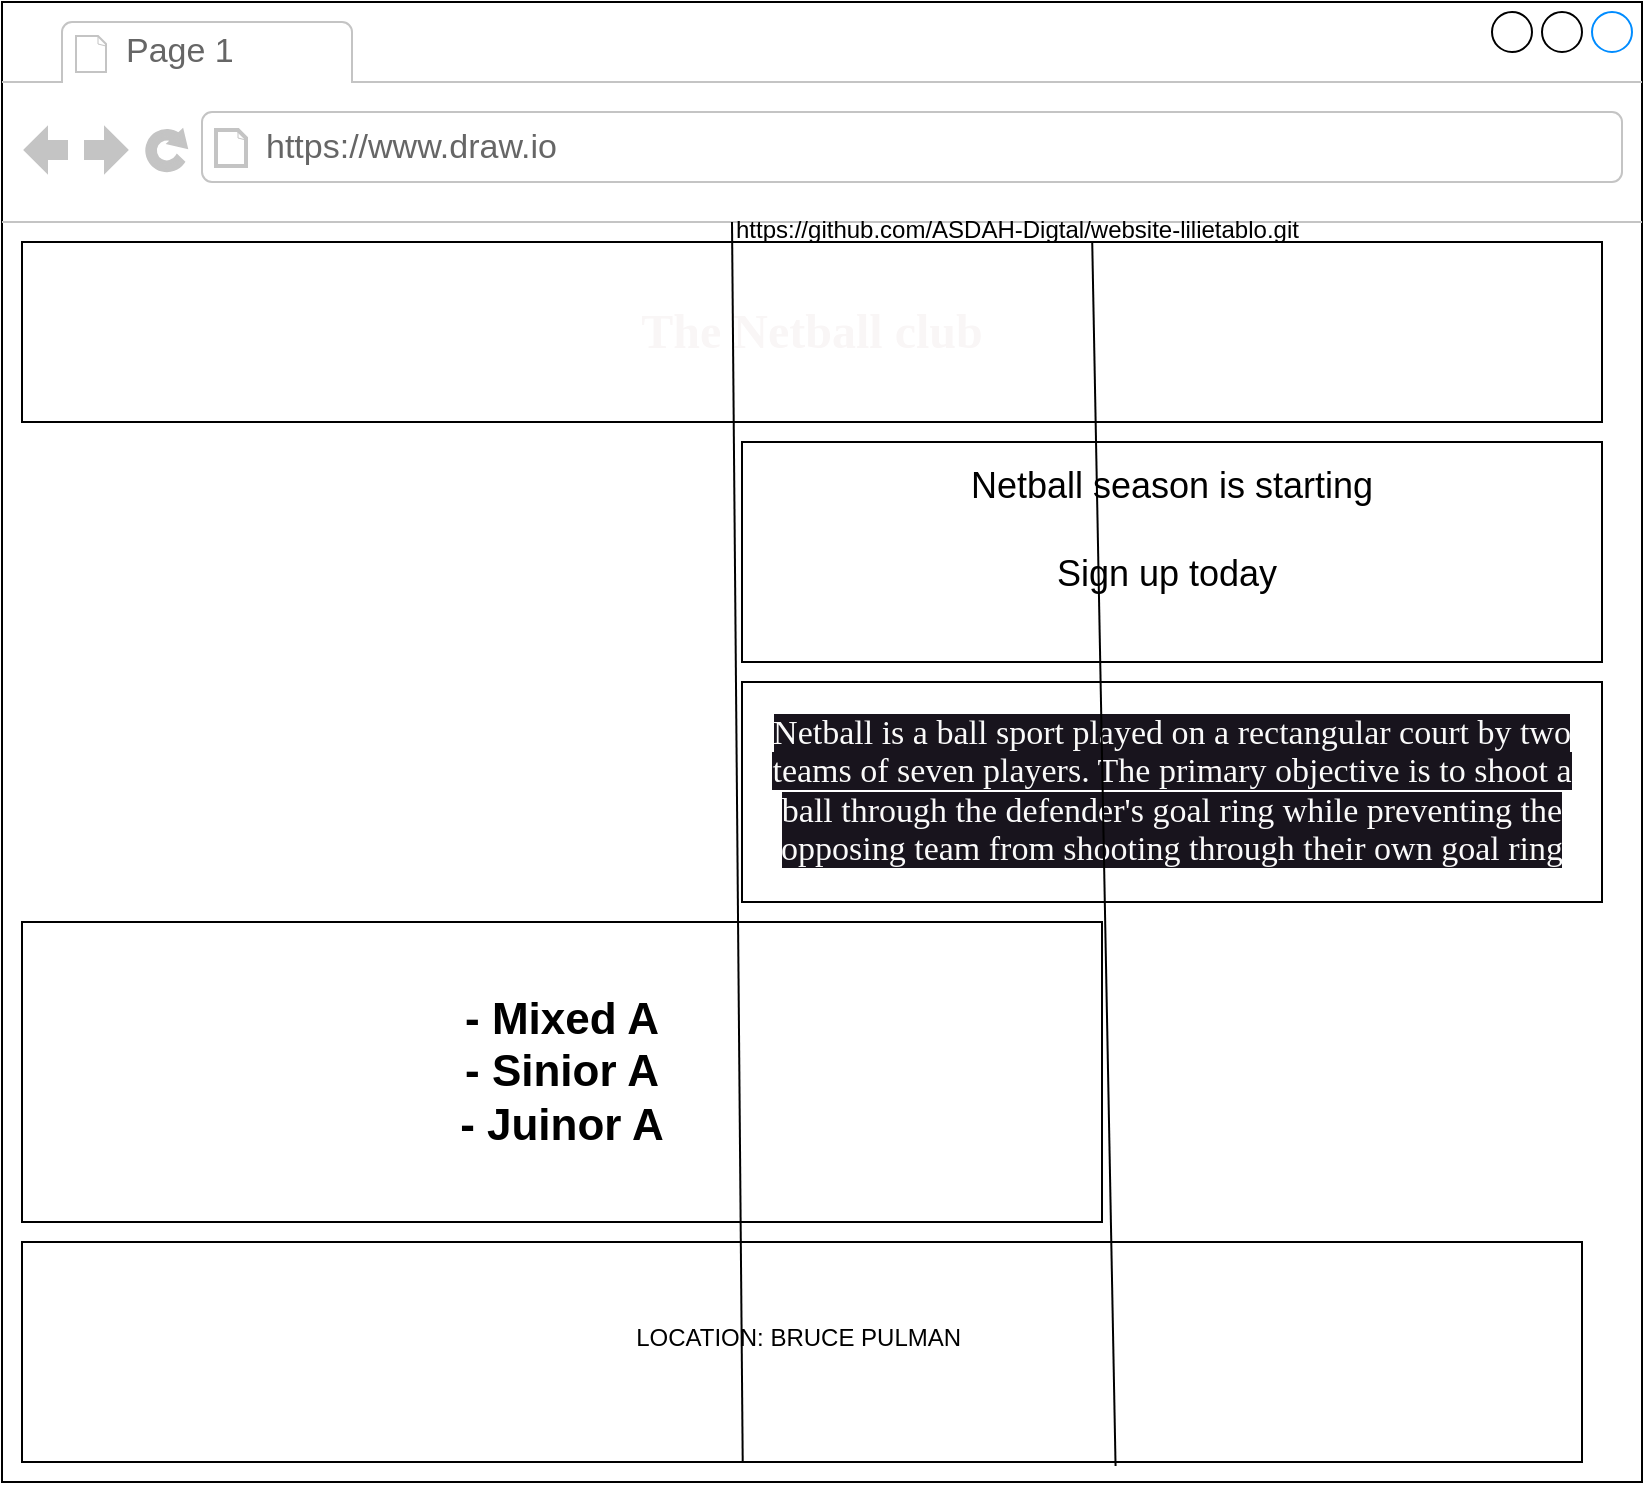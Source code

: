 <mxfile>
    <diagram id="1cSmCzB6ThMVFXuAjtor" name="Page-1">
        <mxGraphModel dx="1130" dy="1892" grid="1" gridSize="10" guides="1" tooltips="1" connect="1" arrows="1" fold="1" page="1" pageScale="1" pageWidth="850" pageHeight="1100" math="0" shadow="0">
            <root>
                <mxCell id="0"/>
                <mxCell id="1" parent="0"/>
                <mxCell id="2" value="" style="strokeWidth=1;shadow=0;dashed=0;align=center;html=1;shape=mxgraph.mockup.containers.browserWindow;rSize=0;strokeColor2=#008cff;strokeColor3=#c4c4c4;mainText=,;recursiveResize=0;fillColor=none;" parent="1" vertex="1">
                    <mxGeometry x="90" y="-70" width="820" height="740" as="geometry"/>
                </mxCell>
                <mxCell id="3" value="Page 1" style="strokeWidth=1;shadow=0;dashed=0;align=center;html=1;shape=mxgraph.mockup.containers.anchor;fontSize=17;fontColor=#666666;align=left;" parent="2" vertex="1">
                    <mxGeometry x="60" y="12" width="110" height="26" as="geometry"/>
                </mxCell>
                <mxCell id="4" value="https://www.draw.io" style="strokeWidth=1;shadow=0;dashed=0;align=center;html=1;shape=mxgraph.mockup.containers.anchor;rSize=0;fontSize=17;fontColor=#666666;align=left;" parent="2" vertex="1">
                    <mxGeometry x="130" y="60" width="250" height="26" as="geometry"/>
                </mxCell>
                <mxCell id="6" value="&lt;h1&gt;&lt;font color=&quot;#f9f6f6&quot; face=&quot;Times New Roman&quot;&gt;The Netball club&lt;/font&gt;&lt;/h1&gt;" style="rounded=0;whiteSpace=wrap;html=1;" parent="2" vertex="1">
                    <mxGeometry x="10" y="120" width="790" height="90" as="geometry"/>
                </mxCell>
                <mxCell id="9" value="&lt;h3&gt;&lt;font style=&quot;font-size: 22px;&quot;&gt;- Mixed A&lt;br&gt;&lt;/font&gt;&lt;font style=&quot;font-size: 22px;&quot;&gt;- Sinior A&lt;br&gt;&lt;/font&gt;&lt;font style=&quot;font-size: 22px;&quot;&gt;- Juinor A&lt;/font&gt;&lt;/h3&gt;" style="rounded=0;whiteSpace=wrap;html=1;" parent="2" vertex="1">
                    <mxGeometry x="10" y="460" width="540" height="150" as="geometry"/>
                </mxCell>
                <mxCell id="11" value="&lt;div style=&quot;line-height: 154%;&quot;&gt;&lt;font color=&quot;#fafafa&quot; face=&quot;Times New Roman&quot; style=&quot;font-size: 17px; background-color: rgb(24, 20, 29);&quot;&gt;Netball is a ball sport played on a rectangular court by two teams of seven players. The primary objective is to shoot a ball through the defender's goal ring while preventing the opposing team from shooting through their own goal ring&lt;/font&gt;&lt;br&gt;&lt;/div&gt;" style="rounded=0;whiteSpace=wrap;html=1;" parent="2" vertex="1">
                    <mxGeometry x="370" y="340" width="430" height="110" as="geometry"/>
                </mxCell>
                <mxCell id="12" value="&lt;font style=&quot;font-size: 18px;&quot;&gt;&lt;font style=&quot;font-size: 18px;&quot;&gt;&amp;nbsp;Netball season is starting&amp;nbsp;&lt;br&gt;&lt;/font&gt;&lt;br&gt;&lt;font style=&quot;font-size: 18px;&quot;&gt;Sign up today&amp;nbsp;&lt;br&gt;&lt;/font&gt;&lt;br&gt;&lt;/font&gt;" style="rounded=0;whiteSpace=wrap;html=1;" parent="2" vertex="1">
                    <mxGeometry x="370" y="220" width="430" height="110" as="geometry"/>
                </mxCell>
                <mxCell id="13" value="LOCATION: BRUCE PULMAN&amp;nbsp;&lt;br&gt;&amp;nbsp;" style="rounded=0;whiteSpace=wrap;html=1;" parent="2" vertex="1">
                    <mxGeometry x="10" y="620" width="780" height="110" as="geometry"/>
                </mxCell>
                <mxCell id="16" value="" style="shape=image;imageAspect=0;aspect=fixed;verticalLabelPosition=bottom;verticalAlign=top;image=https://media.istockphoto.com/id/186931510/photo/netball-uniform.jpg?b=1&amp;s=170667a&amp;w=0&amp;k=20&amp;c=XuFtb4HVerqQvESA8jweG9Q3Pl3gf0FxE1NiZlWTVqU=;" parent="2" vertex="1">
                    <mxGeometry x="10" y="220" width="347.39" height="230" as="geometry"/>
                </mxCell>
                <mxCell id="kTtSJKAHXHI7iXLp6GMU-17" value="" style="shape=image;imageAspect=0;aspect=fixed;verticalLabelPosition=bottom;verticalAlign=top;labelBackgroundColor=#18141d;fontFamily=Times New Roman;fontSize=18;fontColor=#f4f5f4;image=https://media.istockphoto.com/id/498031385/photo/netball-season.jpg?b=1&amp;s=170667a&amp;w=0&amp;k=20&amp;c=6gRJbK-0pOq5WqVLbe34d1JWaT-Be1yhOd1vM5Ild3g=;" parent="2" vertex="1">
                    <mxGeometry x="560" y="460" width="230" height="150.79" as="geometry"/>
                </mxCell>
                <UserObject label="https://github.com/ASDAH-Digtal/website-lilietablo.git" link="https://github.com/ASDAH-Digtal/website-lilietablo.git" id="17">
                    <mxCell style="text;whiteSpace=wrap;html=1;" parent="2" vertex="1">
                        <mxGeometry x="365" y="100" width="310" height="40" as="geometry"/>
                    </mxCell>
                </UserObject>
                <mxCell id="21" value="" style="endArrow=none;html=1;entryX=0;entryY=0.25;entryDx=0;entryDy=0;exitX=0.462;exitY=1;exitDx=0;exitDy=0;exitPerimeter=0;" parent="2" source="13" target="17" edge="1">
                    <mxGeometry width="50" height="50" relative="1" as="geometry">
                        <mxPoint x="380" y="320" as="sourcePoint"/>
                        <mxPoint x="430" y="270" as="targetPoint"/>
                    </mxGeometry>
                </mxCell>
                <mxCell id="22" value="" style="endArrow=none;html=1;exitX=0.701;exitY=1.018;exitDx=0;exitDy=0;exitPerimeter=0;entryX=0.581;entryY=0.5;entryDx=0;entryDy=0;entryPerimeter=0;" parent="2" source="13" target="17" edge="1">
                    <mxGeometry width="50" height="50" relative="1" as="geometry">
                        <mxPoint x="540" y="730" as="sourcePoint"/>
                        <mxPoint x="525" y="120" as="targetPoint"/>
                    </mxGeometry>
                </mxCell>
            </root>
        </mxGraphModel>
    </diagram>
    <diagram id="i8dXSgGG371kfD4aj6Sn" name="Page-2">
        <mxGraphModel dx="1130" dy="792" grid="1" gridSize="10" guides="1" tooltips="1" connect="1" arrows="1" fold="1" page="1" pageScale="1" pageWidth="850" pageHeight="1100" math="0" shadow="0">
            <root>
                <mxCell id="0"/>
                <mxCell id="1" parent="0"/>
                <mxCell id="BbA56S-hzsuUCv2lI8x8-1" value="" style="strokeWidth=1;shadow=0;dashed=0;align=center;html=1;shape=mxgraph.mockup.containers.browserWindow;rSize=0;strokeColor=#666666;strokeColor2=#008cff;strokeColor3=#c4c4c4;mainText=,;recursiveResize=0;" parent="1" vertex="1">
                    <mxGeometry x="65" y="90" width="720" height="680" as="geometry"/>
                </mxCell>
                <mxCell id="BbA56S-hzsuUCv2lI8x8-2" value="Page 1" style="strokeWidth=1;shadow=0;dashed=0;align=center;html=1;shape=mxgraph.mockup.containers.anchor;fontSize=17;fontColor=#666666;align=left;" parent="BbA56S-hzsuUCv2lI8x8-1" vertex="1">
                    <mxGeometry x="60" y="12" width="110" height="26" as="geometry"/>
                </mxCell>
                <mxCell id="BbA56S-hzsuUCv2lI8x8-3" value="https://www.draw.io" style="strokeWidth=1;shadow=0;dashed=0;align=center;html=1;shape=mxgraph.mockup.containers.anchor;rSize=0;fontSize=17;fontColor=#666666;align=left;" parent="BbA56S-hzsuUCv2lI8x8-1" vertex="1">
                    <mxGeometry x="130" y="60" width="250" height="26" as="geometry"/>
                </mxCell>
                <mxCell id="BbA56S-hzsuUCv2lI8x8-4" value="Mixed A" style="rounded=0;whiteSpace=wrap;html=1;" parent="BbA56S-hzsuUCv2lI8x8-1" vertex="1">
                    <mxGeometry x="10" y="120" width="400" height="100" as="geometry"/>
                </mxCell>
                <mxCell id="BbA56S-hzsuUCv2lI8x8-5" value="&lt;h4&gt;&lt;span style=&quot;font-weight: normal;&quot;&gt;&lt;span style=&quot;font-family: &amp;quot;Google Sans&amp;quot;, arial, sans-serif; font-size: 16px; text-align: start; background-color: rgb(42, 37, 47);&quot;&gt;&lt;font style=&quot;&quot; color=&quot;#ffffff&quot;&gt;&amp;nbsp;Each Mixed teams, have a maximum of two male players on the court at any one time is permitted. Outdoor Netball Match Length. 2 x 10-minute halves with a 1-minute half time break.&lt;/font&gt;&lt;/span&gt;&lt;/span&gt;&lt;/h4&gt;" style="rounded=0;whiteSpace=wrap;html=1;" parent="BbA56S-hzsuUCv2lI8x8-1" vertex="1">
                    <mxGeometry x="425" y="120" width="275" height="380" as="geometry"/>
                </mxCell>
                <mxCell id="BbA56S-hzsuUCv2lI8x8-7" value="Asdahs mixeds teams play at 5:10 at bruce pulman" style="rounded=0;whiteSpace=wrap;html=1;" parent="BbA56S-hzsuUCv2lI8x8-1" vertex="1">
                    <mxGeometry x="10" y="510" width="340" height="160" as="geometry"/>
                </mxCell>
                <mxCell id="BbA56S-hzsuUCv2lI8x8-8" value="Every wednesday" style="rounded=0;whiteSpace=wrap;html=1;" parent="BbA56S-hzsuUCv2lI8x8-1" vertex="1">
                    <mxGeometry x="360" y="510" width="340" height="160" as="geometry"/>
                </mxCell>
                <mxCell id="waKiWPXSdQyq9GCwg8bi-1" value="" style="shape=image;imageAspect=0;aspect=fixed;verticalLabelPosition=bottom;verticalAlign=top;image=https://media.istockphoto.com/id/1163901509/photo/netball-team-bonding.jpg?b=1&amp;s=612x612&amp;w=0&amp;k=20&amp;c=KBbdvmG1WkJQQR42tInBHzpvijLA0y4aOa2rOv-S2cc=;" parent="BbA56S-hzsuUCv2lI8x8-1" vertex="1">
                    <mxGeometry x="10" y="230" width="404.62" height="270" as="geometry"/>
                </mxCell>
            </root>
        </mxGraphModel>
    </diagram>
    <diagram id="fKXDO9JActxKgOkhPbfz" name="Page-3">
        <mxGraphModel dx="1130" dy="1892" grid="1" gridSize="10" guides="1" tooltips="1" connect="1" arrows="1" fold="1" page="1" pageScale="1" pageWidth="850" pageHeight="1100" math="0" shadow="0">
            <root>
                <mxCell id="0"/>
                <mxCell id="1" parent="0"/>
                <mxCell id="lAt6sWYfAWxqthmQp3h8-1" value="" style="strokeWidth=1;shadow=0;dashed=0;align=center;html=1;shape=mxgraph.mockup.containers.browserWindow;rSize=0;strokeColor=#666666;strokeColor2=#008cff;strokeColor3=#c4c4c4;mainText=,;recursiveResize=0;" parent="1" vertex="1">
                    <mxGeometry x="50" y="-20" width="720" height="720" as="geometry"/>
                </mxCell>
                <mxCell id="lAt6sWYfAWxqthmQp3h8-2" value="Page 1" style="strokeWidth=1;shadow=0;dashed=0;align=center;html=1;shape=mxgraph.mockup.containers.anchor;fontSize=17;fontColor=#666666;align=left;" parent="lAt6sWYfAWxqthmQp3h8-1" vertex="1">
                    <mxGeometry x="60" y="12" width="110" height="26" as="geometry"/>
                </mxCell>
                <mxCell id="lAt6sWYfAWxqthmQp3h8-3" value="https://www.draw.io" style="strokeWidth=1;shadow=0;dashed=0;align=center;html=1;shape=mxgraph.mockup.containers.anchor;rSize=0;fontSize=17;fontColor=#666666;align=left;" parent="lAt6sWYfAWxqthmQp3h8-1" vertex="1">
                    <mxGeometry x="130" y="60" width="250" height="26" as="geometry"/>
                </mxCell>
                <mxCell id="PwjabI_pzOMSJWpkH5s5-6" value="Senior A" style="rounded=0;whiteSpace=wrap;html=1;fontSize=22;" parent="lAt6sWYfAWxqthmQp3h8-1" vertex="1">
                    <mxGeometry x="10" y="120" width="700" height="100" as="geometry"/>
                </mxCell>
                <mxCell id="PwjabI_pzOMSJWpkH5s5-5" value="" style="rounded=0;whiteSpace=wrap;html=1;fontSize=22;" parent="lAt6sWYfAWxqthmQp3h8-1" vertex="1">
                    <mxGeometry x="10" y="230" width="240" height="360" as="geometry"/>
                </mxCell>
                <mxCell id="PwjabI_pzOMSJWpkH5s5-4" value="" style="rounded=0;whiteSpace=wrap;html=1;fontSize=22;" parent="lAt6sWYfAWxqthmQp3h8-1" vertex="1">
                    <mxGeometry x="10" y="600" width="240" height="110" as="geometry"/>
                </mxCell>
                <mxCell id="PwjabI_pzOMSJWpkH5s5-3" value="" style="rounded=0;whiteSpace=wrap;html=1;fontSize=22;" parent="lAt6sWYfAWxqthmQp3h8-1" vertex="1">
                    <mxGeometry x="260" y="550" width="440" height="160" as="geometry"/>
                </mxCell>
                <mxCell id="k53DSJ0BZ9IA5Y4yIjM3-1" value="" style="shape=image;imageAspect=0;aspect=fixed;verticalLabelPosition=bottom;verticalAlign=top;labelBackgroundColor=#18141d;fontColor=#FFFFFF;image=https://media.istockphoto.com/id/1163901355/photo/netball-team-warming-up.jpg?s=2048x2048&amp;w=is&amp;k=20&amp;c=7qUNu0A-LOQJGOkl5iddzPLCZVnWMZKsKjgq3HldsD8=;" parent="lAt6sWYfAWxqthmQp3h8-1" vertex="1">
                    <mxGeometry x="260" y="240" width="449.56" height="300" as="geometry"/>
                </mxCell>
            </root>
        </mxGraphModel>
    </diagram>
    <diagram id="1n0Iqw_FYF7EKAkJ2Sk8" name="Page-4">
        <mxGraphModel dx="1130" dy="792" grid="1" gridSize="10" guides="1" tooltips="1" connect="1" arrows="1" fold="1" page="1" pageScale="1" pageWidth="850" pageHeight="1100" math="0" shadow="0">
            <root>
                <mxCell id="0"/>
                <mxCell id="1" parent="0"/>
                <mxCell id="YTwkcchTf7SlPm7RMm-H-1" value="" style="strokeWidth=1;shadow=0;dashed=0;align=center;html=1;shape=mxgraph.mockup.containers.browserWindow;rSize=0;strokeColor=#666666;strokeColor2=#008cff;strokeColor3=#c4c4c4;mainText=,;recursiveResize=0;" parent="1" vertex="1">
                    <mxGeometry x="30" y="40" width="685" height="660" as="geometry"/>
                </mxCell>
                <mxCell id="YTwkcchTf7SlPm7RMm-H-2" value="Page 1" style="strokeWidth=1;shadow=0;dashed=0;align=center;html=1;shape=mxgraph.mockup.containers.anchor;fontSize=17;fontColor=#666666;align=left;" parent="YTwkcchTf7SlPm7RMm-H-1" vertex="1">
                    <mxGeometry x="60" y="12" width="110" height="26" as="geometry"/>
                </mxCell>
                <mxCell id="YTwkcchTf7SlPm7RMm-H-3" value="https://www.draw.io" style="strokeWidth=1;shadow=0;dashed=0;align=center;html=1;shape=mxgraph.mockup.containers.anchor;rSize=0;fontSize=17;fontColor=#666666;align=left;" parent="YTwkcchTf7SlPm7RMm-H-1" vertex="1">
                    <mxGeometry x="130" y="60" width="250" height="26" as="geometry"/>
                </mxCell>
                <mxCell id="fdL7gJHC5HV_B39lF4Zr-1" value="Juinor A" style="rounded=0;whiteSpace=wrap;html=1;fontSize=22;" parent="YTwkcchTf7SlPm7RMm-H-1" vertex="1">
                    <mxGeometry x="10" y="120" width="350" height="70" as="geometry"/>
                </mxCell>
                <mxCell id="fdL7gJHC5HV_B39lF4Zr-2" value="" style="rounded=0;whiteSpace=wrap;html=1;fontSize=22;" parent="YTwkcchTf7SlPm7RMm-H-1" vertex="1">
                    <mxGeometry x="370" y="120" width="300" height="530" as="geometry"/>
                </mxCell>
                <mxCell id="fdL7gJHC5HV_B39lF4Zr-3" value="" style="rounded=0;whiteSpace=wrap;html=1;fontSize=22;" parent="YTwkcchTf7SlPm7RMm-H-1" vertex="1">
                    <mxGeometry x="10" y="580" width="350" height="70" as="geometry"/>
                </mxCell>
            </root>
        </mxGraphModel>
    </diagram>
    <diagram id="9AAQiX5yQUeUREdWdcsg" name="Page-5">
        <mxGraphModel dx="1130" dy="792" grid="1" gridSize="10" guides="1" tooltips="1" connect="1" arrows="1" fold="1" page="1" pageScale="1" pageWidth="850" pageHeight="1100" math="0" shadow="0">
            <root>
                <mxCell id="0"/>
                <mxCell id="1" parent="0"/>
                <mxCell id="jZXzndkU7WZ_k1k8QVX6-1" value="" style="strokeWidth=1;shadow=0;dashed=0;align=center;html=1;shape=mxgraph.mockup.containers.browserWindow;rSize=0;strokeColor=#666666;strokeColor2=#008cff;strokeColor3=#c4c4c4;mainText=,;recursiveResize=0;" parent="1" vertex="1">
                    <mxGeometry x="80" y="30" width="665" height="740" as="geometry"/>
                </mxCell>
                <mxCell id="jZXzndkU7WZ_k1k8QVX6-2" value="Page 1" style="strokeWidth=1;shadow=0;dashed=0;align=center;html=1;shape=mxgraph.mockup.containers.anchor;fontSize=17;fontColor=#666666;align=left;" parent="jZXzndkU7WZ_k1k8QVX6-1" vertex="1">
                    <mxGeometry x="60" y="12" width="110" height="26" as="geometry"/>
                </mxCell>
                <mxCell id="jZXzndkU7WZ_k1k8QVX6-3" value="https://www.draw.io" style="strokeWidth=1;shadow=0;dashed=0;align=center;html=1;shape=mxgraph.mockup.containers.anchor;rSize=0;fontSize=17;fontColor=#666666;align=left;" parent="jZXzndkU7WZ_k1k8QVX6-1" vertex="1">
                    <mxGeometry x="130" y="60" width="250" height="26" as="geometry"/>
                </mxCell>
                <mxCell id="bCSnXp7y6-fagQeSMVyh-1" value="" style="rounded=0;whiteSpace=wrap;html=1;" parent="jZXzndkU7WZ_k1k8QVX6-1" vertex="1">
                    <mxGeometry x="10" y="120" width="640" height="100" as="geometry"/>
                </mxCell>
                <mxCell id="bCSnXp7y6-fagQeSMVyh-2" value="" style="rounded=0;whiteSpace=wrap;html=1;" parent="jZXzndkU7WZ_k1k8QVX6-1" vertex="1">
                    <mxGeometry x="460" y="230" width="190" height="380" as="geometry"/>
                </mxCell>
                <mxCell id="bCSnXp7y6-fagQeSMVyh-3" value="" style="rounded=0;whiteSpace=wrap;html=1;" parent="jZXzndkU7WZ_k1k8QVX6-1" vertex="1">
                    <mxGeometry x="10" y="230" width="440" height="380" as="geometry"/>
                </mxCell>
                <mxCell id="bCSnXp7y6-fagQeSMVyh-4" value="" style="rounded=0;whiteSpace=wrap;html=1;" parent="jZXzndkU7WZ_k1k8QVX6-1" vertex="1">
                    <mxGeometry x="10" y="620" width="640" height="100" as="geometry"/>
                </mxCell>
            </root>
        </mxGraphModel>
    </diagram>
</mxfile>
